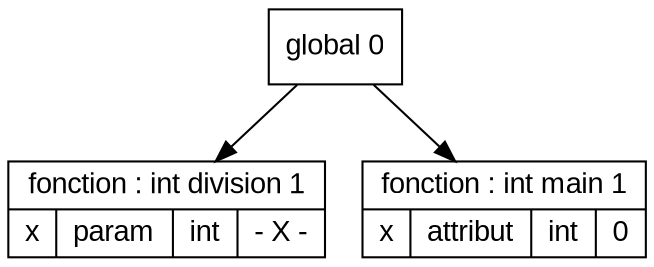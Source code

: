 digraph "tds"{

	node [fontname="Arial"];

	N1 [shape=record label="{ fonction : int division 1
	| { x | param | int | - X - }
	}"];

	N2 [shape=record label="{ fonction : int main 1
	| { x | attribut | int | 0 }
	}"];

	N0 [shape=record label="{ global 0
	}"];


	N0 -> N1; 
	N0 -> N2; 
}
